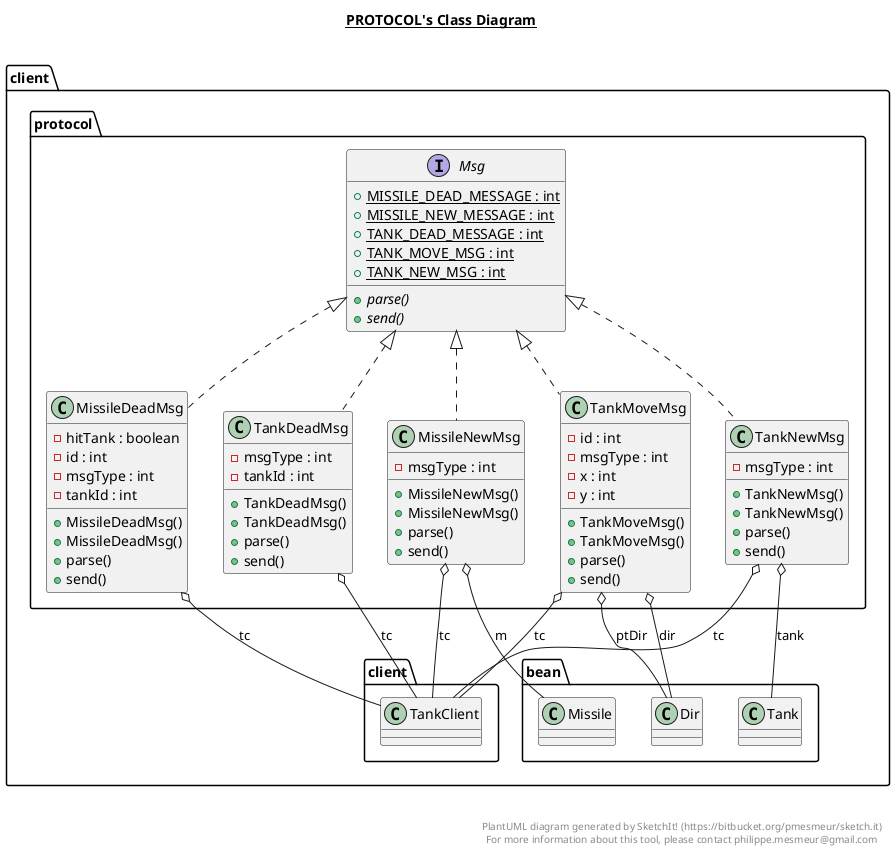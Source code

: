 @startuml

title __PROTOCOL's Class Diagram__\n

  namespace client.protocol {
    class client.protocol.MissileDeadMsg {
        - hitTank : boolean
        - id : int
        - msgType : int
        - tankId : int
        + MissileDeadMsg()
        + MissileDeadMsg()
        + parse()
        + send()
    }
  }
  

  namespace client.protocol {
    class client.protocol.MissileNewMsg {
        - msgType : int
        + MissileNewMsg()
        + MissileNewMsg()
        + parse()
        + send()
    }
  }
  

  namespace client.protocol {
    interface client.protocol.Msg {
        {static} + MISSILE_DEAD_MESSAGE : int
        {static} + MISSILE_NEW_MESSAGE : int
        {static} + TANK_DEAD_MESSAGE : int
        {static} + TANK_MOVE_MSG : int
        {static} + TANK_NEW_MSG : int
        {abstract} + parse()
        {abstract} + send()
    }
  }
  

  namespace client.protocol {
    class client.protocol.TankDeadMsg {
        - msgType : int
        - tankId : int
        + TankDeadMsg()
        + TankDeadMsg()
        + parse()
        + send()
    }
  }
  

  namespace client.protocol {
    class client.protocol.TankMoveMsg {
        - id : int
        - msgType : int
        - x : int
        - y : int
        + TankMoveMsg()
        + TankMoveMsg()
        + parse()
        + send()
    }
  }
  

  namespace client.protocol {
    class client.protocol.TankNewMsg {
        - msgType : int
        + TankNewMsg()
        + TankNewMsg()
        + parse()
        + send()
    }
  }
  

  client.protocol.MissileDeadMsg .up.|> client.protocol.Msg
  client.protocol.MissileDeadMsg o-- client.client.TankClient : tc
  client.protocol.MissileNewMsg .up.|> client.protocol.Msg
  client.protocol.MissileNewMsg o-- client.bean.Missile : m
  client.protocol.MissileNewMsg o-- client.client.TankClient : tc
  client.protocol.TankDeadMsg .up.|> client.protocol.Msg
  client.protocol.TankDeadMsg o-- client.client.TankClient : tc
  client.protocol.TankMoveMsg .up.|> client.protocol.Msg
  client.protocol.TankMoveMsg o-- client.bean.Dir : dir
  client.protocol.TankMoveMsg o-- client.bean.Dir : ptDir
  client.protocol.TankMoveMsg o-- client.client.TankClient : tc
  client.protocol.TankNewMsg .up.|> client.protocol.Msg
  client.protocol.TankNewMsg o-- client.bean.Tank : tank
  client.protocol.TankNewMsg o-- client.client.TankClient : tc


right footer


PlantUML diagram generated by SketchIt! (https://bitbucket.org/pmesmeur/sketch.it)
For more information about this tool, please contact philippe.mesmeur@gmail.com
endfooter

@enduml

